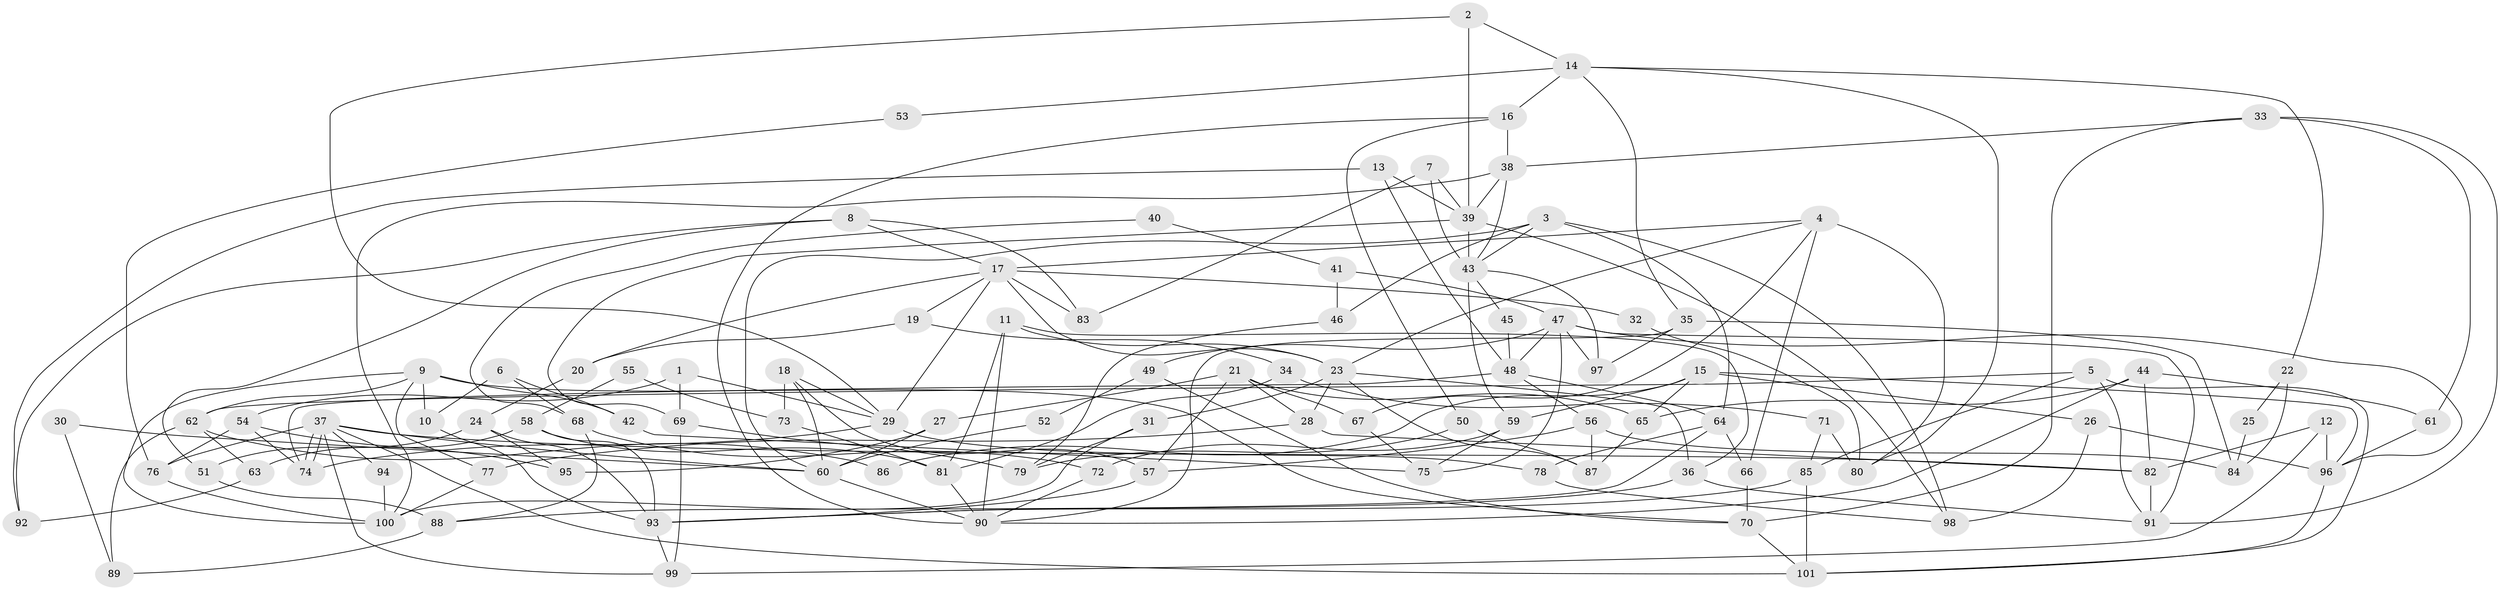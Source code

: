// coarse degree distribution, {3: 0.24242424242424243, 5: 0.24242424242424243, 4: 0.13636363636363635, 9: 0.06060606060606061, 7: 0.09090909090909091, 8: 0.06060606060606061, 6: 0.045454545454545456, 12: 0.015151515151515152, 2: 0.09090909090909091, 10: 0.015151515151515152}
// Generated by graph-tools (version 1.1) at 2025/23/03/03/25 07:23:58]
// undirected, 101 vertices, 202 edges
graph export_dot {
graph [start="1"]
  node [color=gray90,style=filled];
  1;
  2;
  3;
  4;
  5;
  6;
  7;
  8;
  9;
  10;
  11;
  12;
  13;
  14;
  15;
  16;
  17;
  18;
  19;
  20;
  21;
  22;
  23;
  24;
  25;
  26;
  27;
  28;
  29;
  30;
  31;
  32;
  33;
  34;
  35;
  36;
  37;
  38;
  39;
  40;
  41;
  42;
  43;
  44;
  45;
  46;
  47;
  48;
  49;
  50;
  51;
  52;
  53;
  54;
  55;
  56;
  57;
  58;
  59;
  60;
  61;
  62;
  63;
  64;
  65;
  66;
  67;
  68;
  69;
  70;
  71;
  72;
  73;
  74;
  75;
  76;
  77;
  78;
  79;
  80;
  81;
  82;
  83;
  84;
  85;
  86;
  87;
  88;
  89;
  90;
  91;
  92;
  93;
  94;
  95;
  96;
  97;
  98;
  99;
  100;
  101;
  1 -- 54;
  1 -- 29;
  1 -- 69;
  2 -- 39;
  2 -- 29;
  2 -- 14;
  3 -- 64;
  3 -- 60;
  3 -- 43;
  3 -- 46;
  3 -- 98;
  4 -- 67;
  4 -- 23;
  4 -- 17;
  4 -- 66;
  4 -- 80;
  5 -- 85;
  5 -- 91;
  5 -- 62;
  5 -- 101;
  6 -- 42;
  6 -- 10;
  6 -- 68;
  7 -- 43;
  7 -- 39;
  7 -- 83;
  8 -- 51;
  8 -- 17;
  8 -- 83;
  8 -- 92;
  9 -- 70;
  9 -- 62;
  9 -- 10;
  9 -- 42;
  9 -- 77;
  9 -- 100;
  10 -- 93;
  11 -- 36;
  11 -- 90;
  11 -- 23;
  11 -- 81;
  12 -- 82;
  12 -- 99;
  12 -- 96;
  13 -- 48;
  13 -- 39;
  13 -- 92;
  14 -- 16;
  14 -- 22;
  14 -- 35;
  14 -- 53;
  14 -- 80;
  15 -- 96;
  15 -- 26;
  15 -- 59;
  15 -- 65;
  15 -- 86;
  16 -- 38;
  16 -- 90;
  16 -- 50;
  17 -- 83;
  17 -- 19;
  17 -- 20;
  17 -- 23;
  17 -- 29;
  17 -- 32;
  18 -- 60;
  18 -- 29;
  18 -- 57;
  18 -- 73;
  19 -- 34;
  19 -- 20;
  20 -- 24;
  21 -- 28;
  21 -- 65;
  21 -- 27;
  21 -- 57;
  21 -- 67;
  22 -- 84;
  22 -- 25;
  23 -- 28;
  23 -- 31;
  23 -- 36;
  23 -- 87;
  24 -- 93;
  24 -- 51;
  24 -- 95;
  25 -- 84;
  26 -- 96;
  26 -- 98;
  27 -- 95;
  27 -- 60;
  28 -- 77;
  28 -- 82;
  29 -- 78;
  29 -- 74;
  30 -- 60;
  30 -- 89;
  31 -- 100;
  31 -- 79;
  32 -- 80;
  33 -- 61;
  33 -- 91;
  33 -- 38;
  33 -- 70;
  34 -- 71;
  34 -- 81;
  35 -- 97;
  35 -- 84;
  35 -- 90;
  36 -- 91;
  36 -- 93;
  37 -- 74;
  37 -- 74;
  37 -- 60;
  37 -- 76;
  37 -- 82;
  37 -- 94;
  37 -- 99;
  37 -- 101;
  38 -- 43;
  38 -- 39;
  38 -- 100;
  39 -- 69;
  39 -- 43;
  39 -- 98;
  40 -- 68;
  40 -- 41;
  41 -- 47;
  41 -- 46;
  42 -- 75;
  43 -- 45;
  43 -- 59;
  43 -- 97;
  44 -- 65;
  44 -- 82;
  44 -- 61;
  44 -- 90;
  45 -- 48;
  46 -- 79;
  47 -- 48;
  47 -- 96;
  47 -- 49;
  47 -- 75;
  47 -- 91;
  47 -- 97;
  48 -- 56;
  48 -- 74;
  48 -- 64;
  49 -- 70;
  49 -- 52;
  50 -- 79;
  50 -- 87;
  51 -- 88;
  52 -- 60;
  53 -- 76;
  54 -- 76;
  54 -- 74;
  54 -- 95;
  55 -- 73;
  55 -- 58;
  56 -- 87;
  56 -- 57;
  56 -- 84;
  57 -- 93;
  58 -- 81;
  58 -- 93;
  58 -- 63;
  59 -- 72;
  59 -- 75;
  60 -- 90;
  61 -- 96;
  62 -- 63;
  62 -- 86;
  62 -- 89;
  63 -- 92;
  64 -- 66;
  64 -- 78;
  64 -- 88;
  65 -- 87;
  66 -- 70;
  67 -- 75;
  68 -- 72;
  68 -- 88;
  69 -- 99;
  69 -- 79;
  70 -- 101;
  71 -- 85;
  71 -- 80;
  72 -- 90;
  73 -- 81;
  76 -- 100;
  77 -- 100;
  78 -- 98;
  81 -- 90;
  82 -- 91;
  85 -- 101;
  85 -- 93;
  88 -- 89;
  93 -- 99;
  94 -- 100;
  96 -- 101;
}
